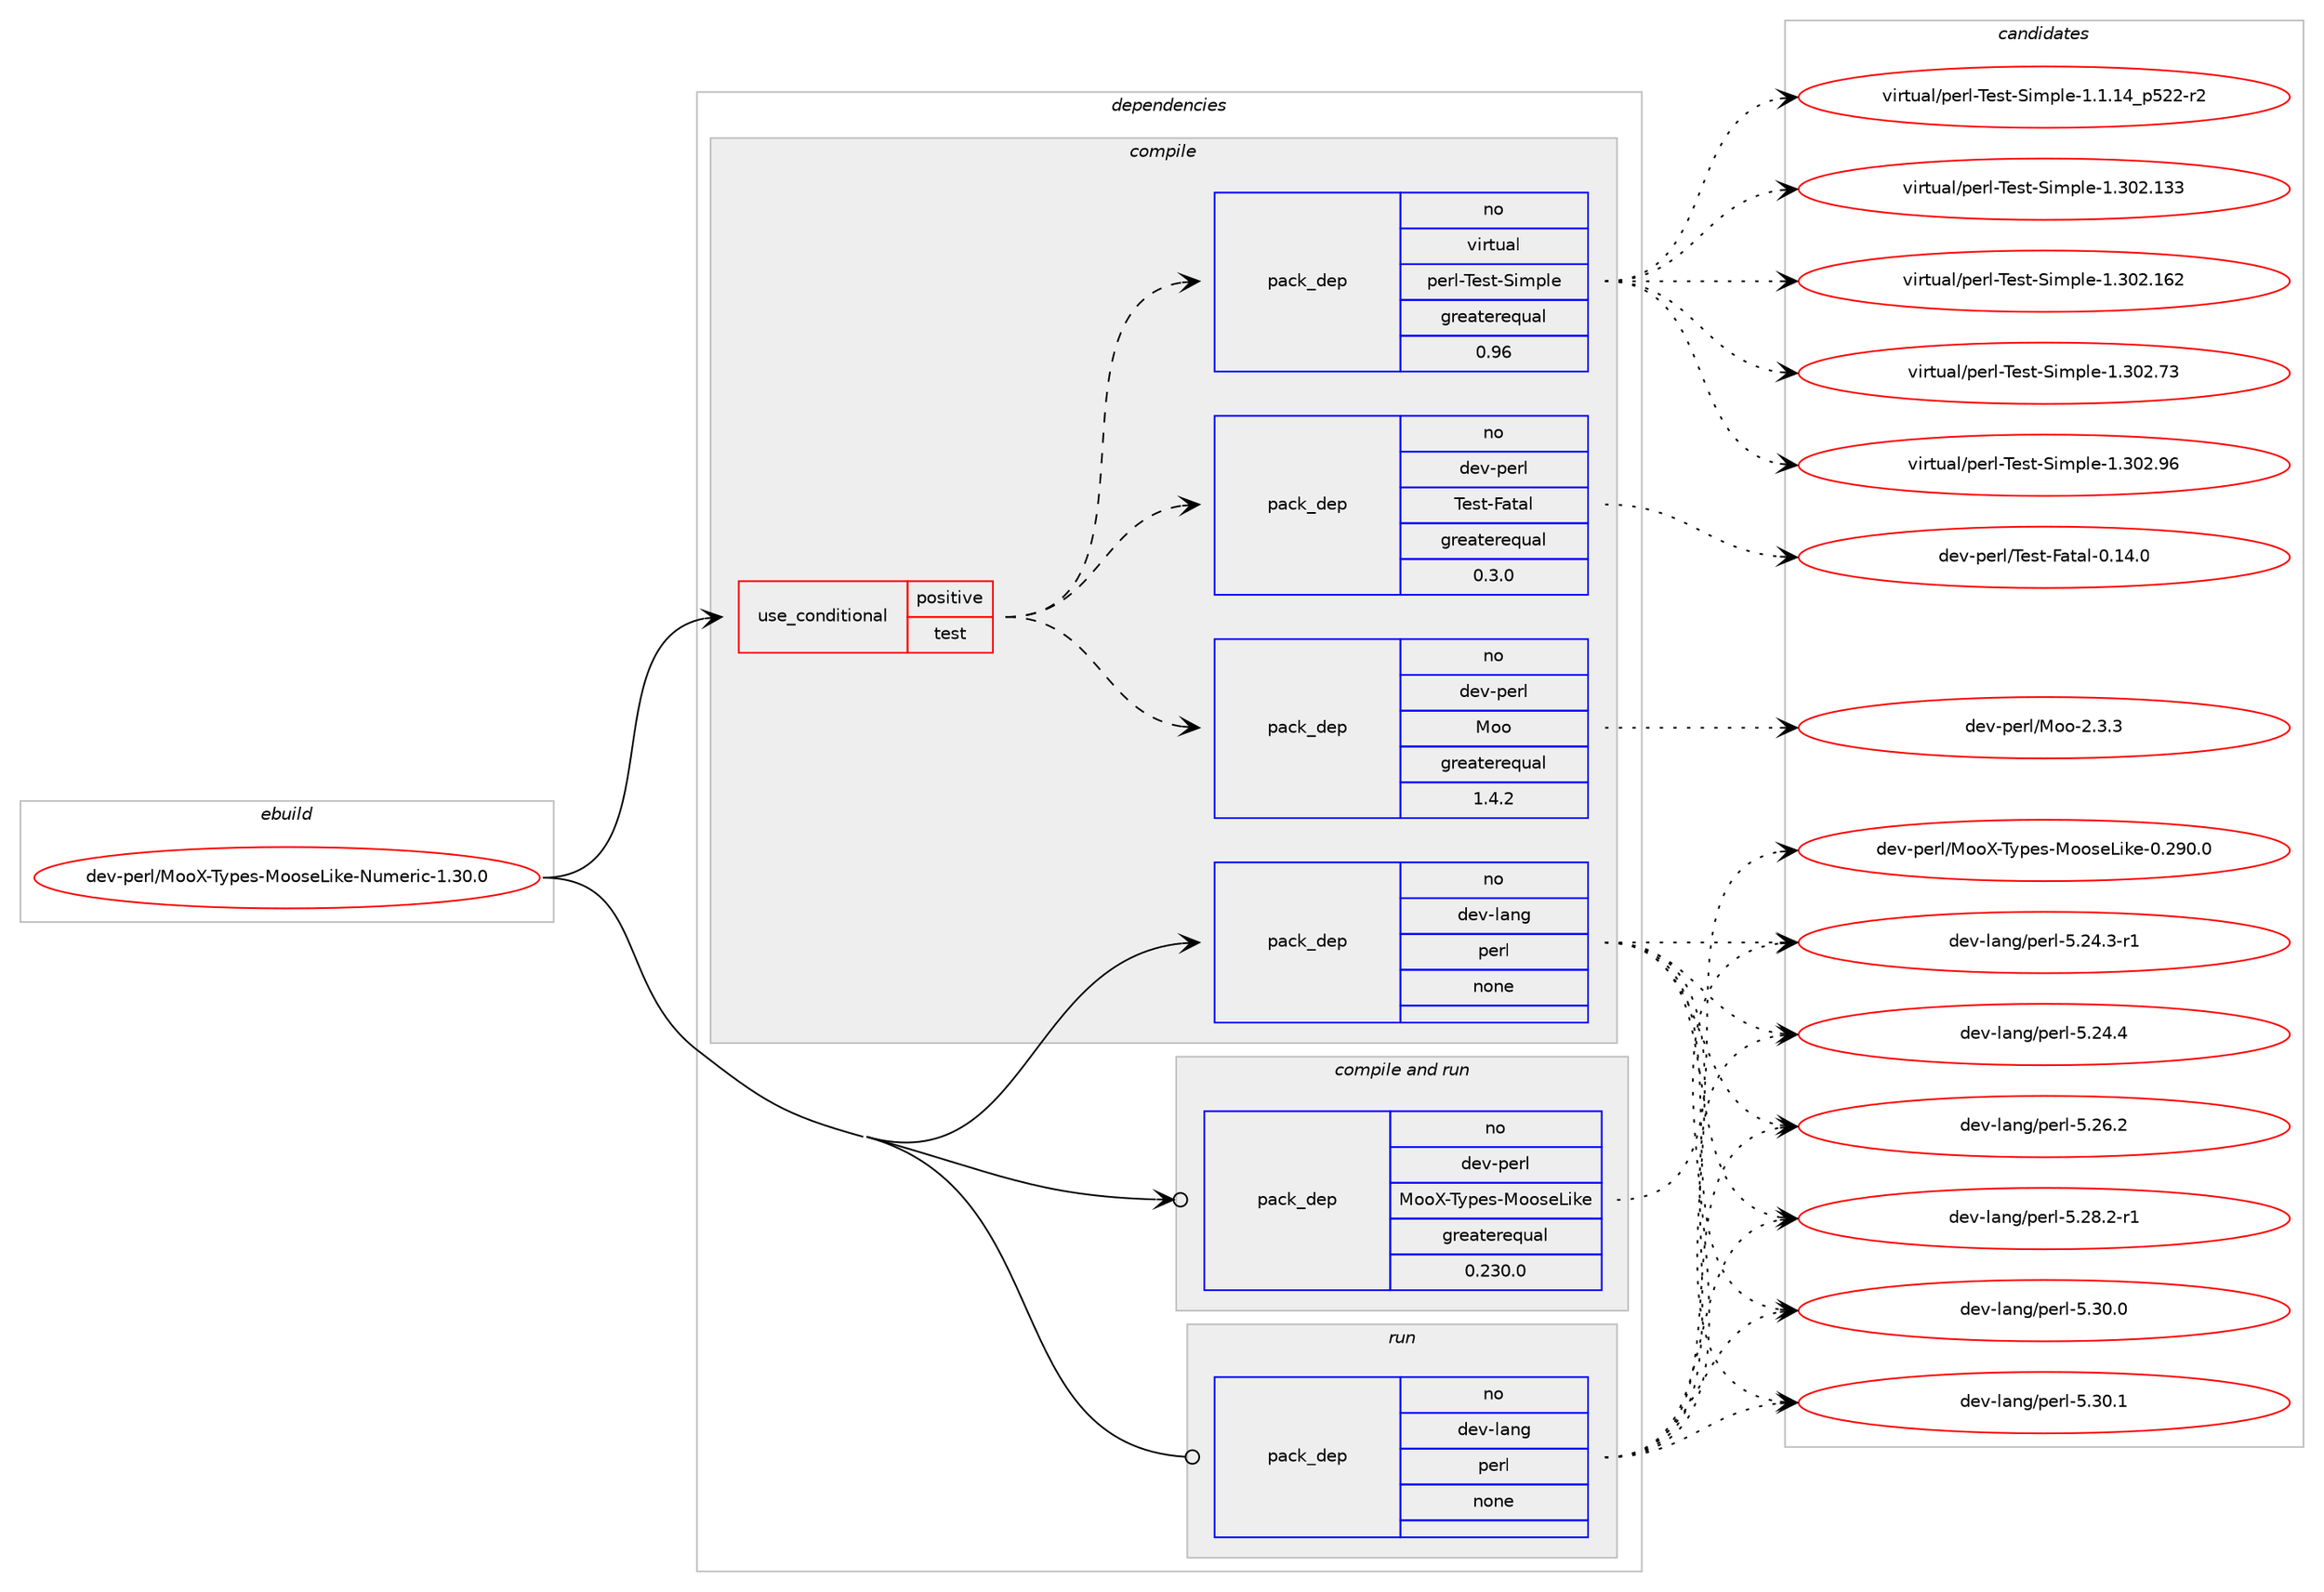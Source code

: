 digraph prolog {

# *************
# Graph options
# *************

newrank=true;
concentrate=true;
compound=true;
graph [rankdir=LR,fontname=Helvetica,fontsize=10,ranksep=1.5];#, ranksep=2.5, nodesep=0.2];
edge  [arrowhead=vee];
node  [fontname=Helvetica,fontsize=10];

# **********
# The ebuild
# **********

subgraph cluster_leftcol {
color=gray;
rank=same;
label=<<i>ebuild</i>>;
id [label="dev-perl/MooX-Types-MooseLike-Numeric-1.30.0", color=red, width=4, href="../dev-perl/MooX-Types-MooseLike-Numeric-1.30.0.svg"];
}

# ****************
# The dependencies
# ****************

subgraph cluster_midcol {
color=gray;
label=<<i>dependencies</i>>;
subgraph cluster_compile {
fillcolor="#eeeeee";
style=filled;
label=<<i>compile</i>>;
subgraph cond133999 {
dependency581600 [label=<<TABLE BORDER="0" CELLBORDER="1" CELLSPACING="0" CELLPADDING="4"><TR><TD ROWSPAN="3" CELLPADDING="10">use_conditional</TD></TR><TR><TD>positive</TD></TR><TR><TD>test</TD></TR></TABLE>>, shape=none, color=red];
subgraph pack435949 {
dependency581601 [label=<<TABLE BORDER="0" CELLBORDER="1" CELLSPACING="0" CELLPADDING="4" WIDTH="220"><TR><TD ROWSPAN="6" CELLPADDING="30">pack_dep</TD></TR><TR><TD WIDTH="110">no</TD></TR><TR><TD>dev-perl</TD></TR><TR><TD>Moo</TD></TR><TR><TD>greaterequal</TD></TR><TR><TD>1.4.2</TD></TR></TABLE>>, shape=none, color=blue];
}
dependency581600:e -> dependency581601:w [weight=20,style="dashed",arrowhead="vee"];
subgraph pack435950 {
dependency581602 [label=<<TABLE BORDER="0" CELLBORDER="1" CELLSPACING="0" CELLPADDING="4" WIDTH="220"><TR><TD ROWSPAN="6" CELLPADDING="30">pack_dep</TD></TR><TR><TD WIDTH="110">no</TD></TR><TR><TD>dev-perl</TD></TR><TR><TD>Test-Fatal</TD></TR><TR><TD>greaterequal</TD></TR><TR><TD>0.3.0</TD></TR></TABLE>>, shape=none, color=blue];
}
dependency581600:e -> dependency581602:w [weight=20,style="dashed",arrowhead="vee"];
subgraph pack435951 {
dependency581603 [label=<<TABLE BORDER="0" CELLBORDER="1" CELLSPACING="0" CELLPADDING="4" WIDTH="220"><TR><TD ROWSPAN="6" CELLPADDING="30">pack_dep</TD></TR><TR><TD WIDTH="110">no</TD></TR><TR><TD>virtual</TD></TR><TR><TD>perl-Test-Simple</TD></TR><TR><TD>greaterequal</TD></TR><TR><TD>0.96</TD></TR></TABLE>>, shape=none, color=blue];
}
dependency581600:e -> dependency581603:w [weight=20,style="dashed",arrowhead="vee"];
}
id:e -> dependency581600:w [weight=20,style="solid",arrowhead="vee"];
subgraph pack435952 {
dependency581604 [label=<<TABLE BORDER="0" CELLBORDER="1" CELLSPACING="0" CELLPADDING="4" WIDTH="220"><TR><TD ROWSPAN="6" CELLPADDING="30">pack_dep</TD></TR><TR><TD WIDTH="110">no</TD></TR><TR><TD>dev-lang</TD></TR><TR><TD>perl</TD></TR><TR><TD>none</TD></TR><TR><TD></TD></TR></TABLE>>, shape=none, color=blue];
}
id:e -> dependency581604:w [weight=20,style="solid",arrowhead="vee"];
}
subgraph cluster_compileandrun {
fillcolor="#eeeeee";
style=filled;
label=<<i>compile and run</i>>;
subgraph pack435953 {
dependency581605 [label=<<TABLE BORDER="0" CELLBORDER="1" CELLSPACING="0" CELLPADDING="4" WIDTH="220"><TR><TD ROWSPAN="6" CELLPADDING="30">pack_dep</TD></TR><TR><TD WIDTH="110">no</TD></TR><TR><TD>dev-perl</TD></TR><TR><TD>MooX-Types-MooseLike</TD></TR><TR><TD>greaterequal</TD></TR><TR><TD>0.230.0</TD></TR></TABLE>>, shape=none, color=blue];
}
id:e -> dependency581605:w [weight=20,style="solid",arrowhead="odotvee"];
}
subgraph cluster_run {
fillcolor="#eeeeee";
style=filled;
label=<<i>run</i>>;
subgraph pack435954 {
dependency581606 [label=<<TABLE BORDER="0" CELLBORDER="1" CELLSPACING="0" CELLPADDING="4" WIDTH="220"><TR><TD ROWSPAN="6" CELLPADDING="30">pack_dep</TD></TR><TR><TD WIDTH="110">no</TD></TR><TR><TD>dev-lang</TD></TR><TR><TD>perl</TD></TR><TR><TD>none</TD></TR><TR><TD></TD></TR></TABLE>>, shape=none, color=blue];
}
id:e -> dependency581606:w [weight=20,style="solid",arrowhead="odot"];
}
}

# **************
# The candidates
# **************

subgraph cluster_choices {
rank=same;
color=gray;
label=<<i>candidates</i>>;

subgraph choice435949 {
color=black;
nodesep=1;
choice100101118451121011141084777111111455046514651 [label="dev-perl/Moo-2.3.3", color=red, width=4,href="../dev-perl/Moo-2.3.3.svg"];
dependency581601:e -> choice100101118451121011141084777111111455046514651:w [style=dotted,weight="100"];
}
subgraph choice435950 {
color=black;
nodesep=1;
choice1001011184511210111410847841011151164570971169710845484649524648 [label="dev-perl/Test-Fatal-0.14.0", color=red, width=4,href="../dev-perl/Test-Fatal-0.14.0.svg"];
dependency581602:e -> choice1001011184511210111410847841011151164570971169710845484649524648:w [style=dotted,weight="100"];
}
subgraph choice435951 {
color=black;
nodesep=1;
choice11810511411611797108471121011141084584101115116458310510911210810145494649464952951125350504511450 [label="virtual/perl-Test-Simple-1.1.14_p522-r2", color=red, width=4,href="../virtual/perl-Test-Simple-1.1.14_p522-r2.svg"];
choice11810511411611797108471121011141084584101115116458310510911210810145494651485046495151 [label="virtual/perl-Test-Simple-1.302.133", color=red, width=4,href="../virtual/perl-Test-Simple-1.302.133.svg"];
choice11810511411611797108471121011141084584101115116458310510911210810145494651485046495450 [label="virtual/perl-Test-Simple-1.302.162", color=red, width=4,href="../virtual/perl-Test-Simple-1.302.162.svg"];
choice118105114116117971084711210111410845841011151164583105109112108101454946514850465551 [label="virtual/perl-Test-Simple-1.302.73", color=red, width=4,href="../virtual/perl-Test-Simple-1.302.73.svg"];
choice118105114116117971084711210111410845841011151164583105109112108101454946514850465754 [label="virtual/perl-Test-Simple-1.302.96", color=red, width=4,href="../virtual/perl-Test-Simple-1.302.96.svg"];
dependency581603:e -> choice11810511411611797108471121011141084584101115116458310510911210810145494649464952951125350504511450:w [style=dotted,weight="100"];
dependency581603:e -> choice11810511411611797108471121011141084584101115116458310510911210810145494651485046495151:w [style=dotted,weight="100"];
dependency581603:e -> choice11810511411611797108471121011141084584101115116458310510911210810145494651485046495450:w [style=dotted,weight="100"];
dependency581603:e -> choice118105114116117971084711210111410845841011151164583105109112108101454946514850465551:w [style=dotted,weight="100"];
dependency581603:e -> choice118105114116117971084711210111410845841011151164583105109112108101454946514850465754:w [style=dotted,weight="100"];
}
subgraph choice435952 {
color=black;
nodesep=1;
choice100101118451089711010347112101114108455346505246514511449 [label="dev-lang/perl-5.24.3-r1", color=red, width=4,href="../dev-lang/perl-5.24.3-r1.svg"];
choice10010111845108971101034711210111410845534650524652 [label="dev-lang/perl-5.24.4", color=red, width=4,href="../dev-lang/perl-5.24.4.svg"];
choice10010111845108971101034711210111410845534650544650 [label="dev-lang/perl-5.26.2", color=red, width=4,href="../dev-lang/perl-5.26.2.svg"];
choice100101118451089711010347112101114108455346505646504511449 [label="dev-lang/perl-5.28.2-r1", color=red, width=4,href="../dev-lang/perl-5.28.2-r1.svg"];
choice10010111845108971101034711210111410845534651484648 [label="dev-lang/perl-5.30.0", color=red, width=4,href="../dev-lang/perl-5.30.0.svg"];
choice10010111845108971101034711210111410845534651484649 [label="dev-lang/perl-5.30.1", color=red, width=4,href="../dev-lang/perl-5.30.1.svg"];
dependency581604:e -> choice100101118451089711010347112101114108455346505246514511449:w [style=dotted,weight="100"];
dependency581604:e -> choice10010111845108971101034711210111410845534650524652:w [style=dotted,weight="100"];
dependency581604:e -> choice10010111845108971101034711210111410845534650544650:w [style=dotted,weight="100"];
dependency581604:e -> choice100101118451089711010347112101114108455346505646504511449:w [style=dotted,weight="100"];
dependency581604:e -> choice10010111845108971101034711210111410845534651484648:w [style=dotted,weight="100"];
dependency581604:e -> choice10010111845108971101034711210111410845534651484649:w [style=dotted,weight="100"];
}
subgraph choice435953 {
color=black;
nodesep=1;
choice1001011184511210111410847771111118845841211121011154577111111115101761051071014548465057484648 [label="dev-perl/MooX-Types-MooseLike-0.290.0", color=red, width=4,href="../dev-perl/MooX-Types-MooseLike-0.290.0.svg"];
dependency581605:e -> choice1001011184511210111410847771111118845841211121011154577111111115101761051071014548465057484648:w [style=dotted,weight="100"];
}
subgraph choice435954 {
color=black;
nodesep=1;
choice100101118451089711010347112101114108455346505246514511449 [label="dev-lang/perl-5.24.3-r1", color=red, width=4,href="../dev-lang/perl-5.24.3-r1.svg"];
choice10010111845108971101034711210111410845534650524652 [label="dev-lang/perl-5.24.4", color=red, width=4,href="../dev-lang/perl-5.24.4.svg"];
choice10010111845108971101034711210111410845534650544650 [label="dev-lang/perl-5.26.2", color=red, width=4,href="../dev-lang/perl-5.26.2.svg"];
choice100101118451089711010347112101114108455346505646504511449 [label="dev-lang/perl-5.28.2-r1", color=red, width=4,href="../dev-lang/perl-5.28.2-r1.svg"];
choice10010111845108971101034711210111410845534651484648 [label="dev-lang/perl-5.30.0", color=red, width=4,href="../dev-lang/perl-5.30.0.svg"];
choice10010111845108971101034711210111410845534651484649 [label="dev-lang/perl-5.30.1", color=red, width=4,href="../dev-lang/perl-5.30.1.svg"];
dependency581606:e -> choice100101118451089711010347112101114108455346505246514511449:w [style=dotted,weight="100"];
dependency581606:e -> choice10010111845108971101034711210111410845534650524652:w [style=dotted,weight="100"];
dependency581606:e -> choice10010111845108971101034711210111410845534650544650:w [style=dotted,weight="100"];
dependency581606:e -> choice100101118451089711010347112101114108455346505646504511449:w [style=dotted,weight="100"];
dependency581606:e -> choice10010111845108971101034711210111410845534651484648:w [style=dotted,weight="100"];
dependency581606:e -> choice10010111845108971101034711210111410845534651484649:w [style=dotted,weight="100"];
}
}

}

